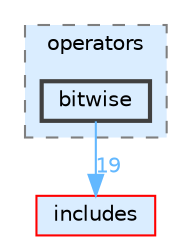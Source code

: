digraph "lib/types/operators/bitwise"
{
 // LATEX_PDF_SIZE
  bgcolor="transparent";
  edge [fontname=Helvetica,fontsize=10,labelfontname=Helvetica,labelfontsize=10];
  node [fontname=Helvetica,fontsize=10,shape=box,height=0.2,width=0.4];
  compound=true
  subgraph clusterdir_cc8d397db54d25297def3a698c833207 {
    graph [ bgcolor="#daedff", pencolor="grey50", label="operators", fontname=Helvetica,fontsize=10 style="filled,dashed", URL="dir_cc8d397db54d25297def3a698c833207.html",tooltip=""]
  dir_f1cebc03feb444306a0443b04057d30c [label="bitwise", fillcolor="#daedff", color="grey25", style="filled,bold", URL="dir_f1cebc03feb444306a0443b04057d30c.html",tooltip=""];
  }
  dir_09e761304027c904456130627fd4dcf5 [label="includes", fillcolor="#daedff", color="red", style="filled", URL="dir_09e761304027c904456130627fd4dcf5.html",tooltip=""];
  dir_f1cebc03feb444306a0443b04057d30c->dir_09e761304027c904456130627fd4dcf5 [headlabel="19", labeldistance=1.5 headhref="dir_000004_000019.html" href="dir_000004_000019.html" color="steelblue1" fontcolor="steelblue1"];
}
